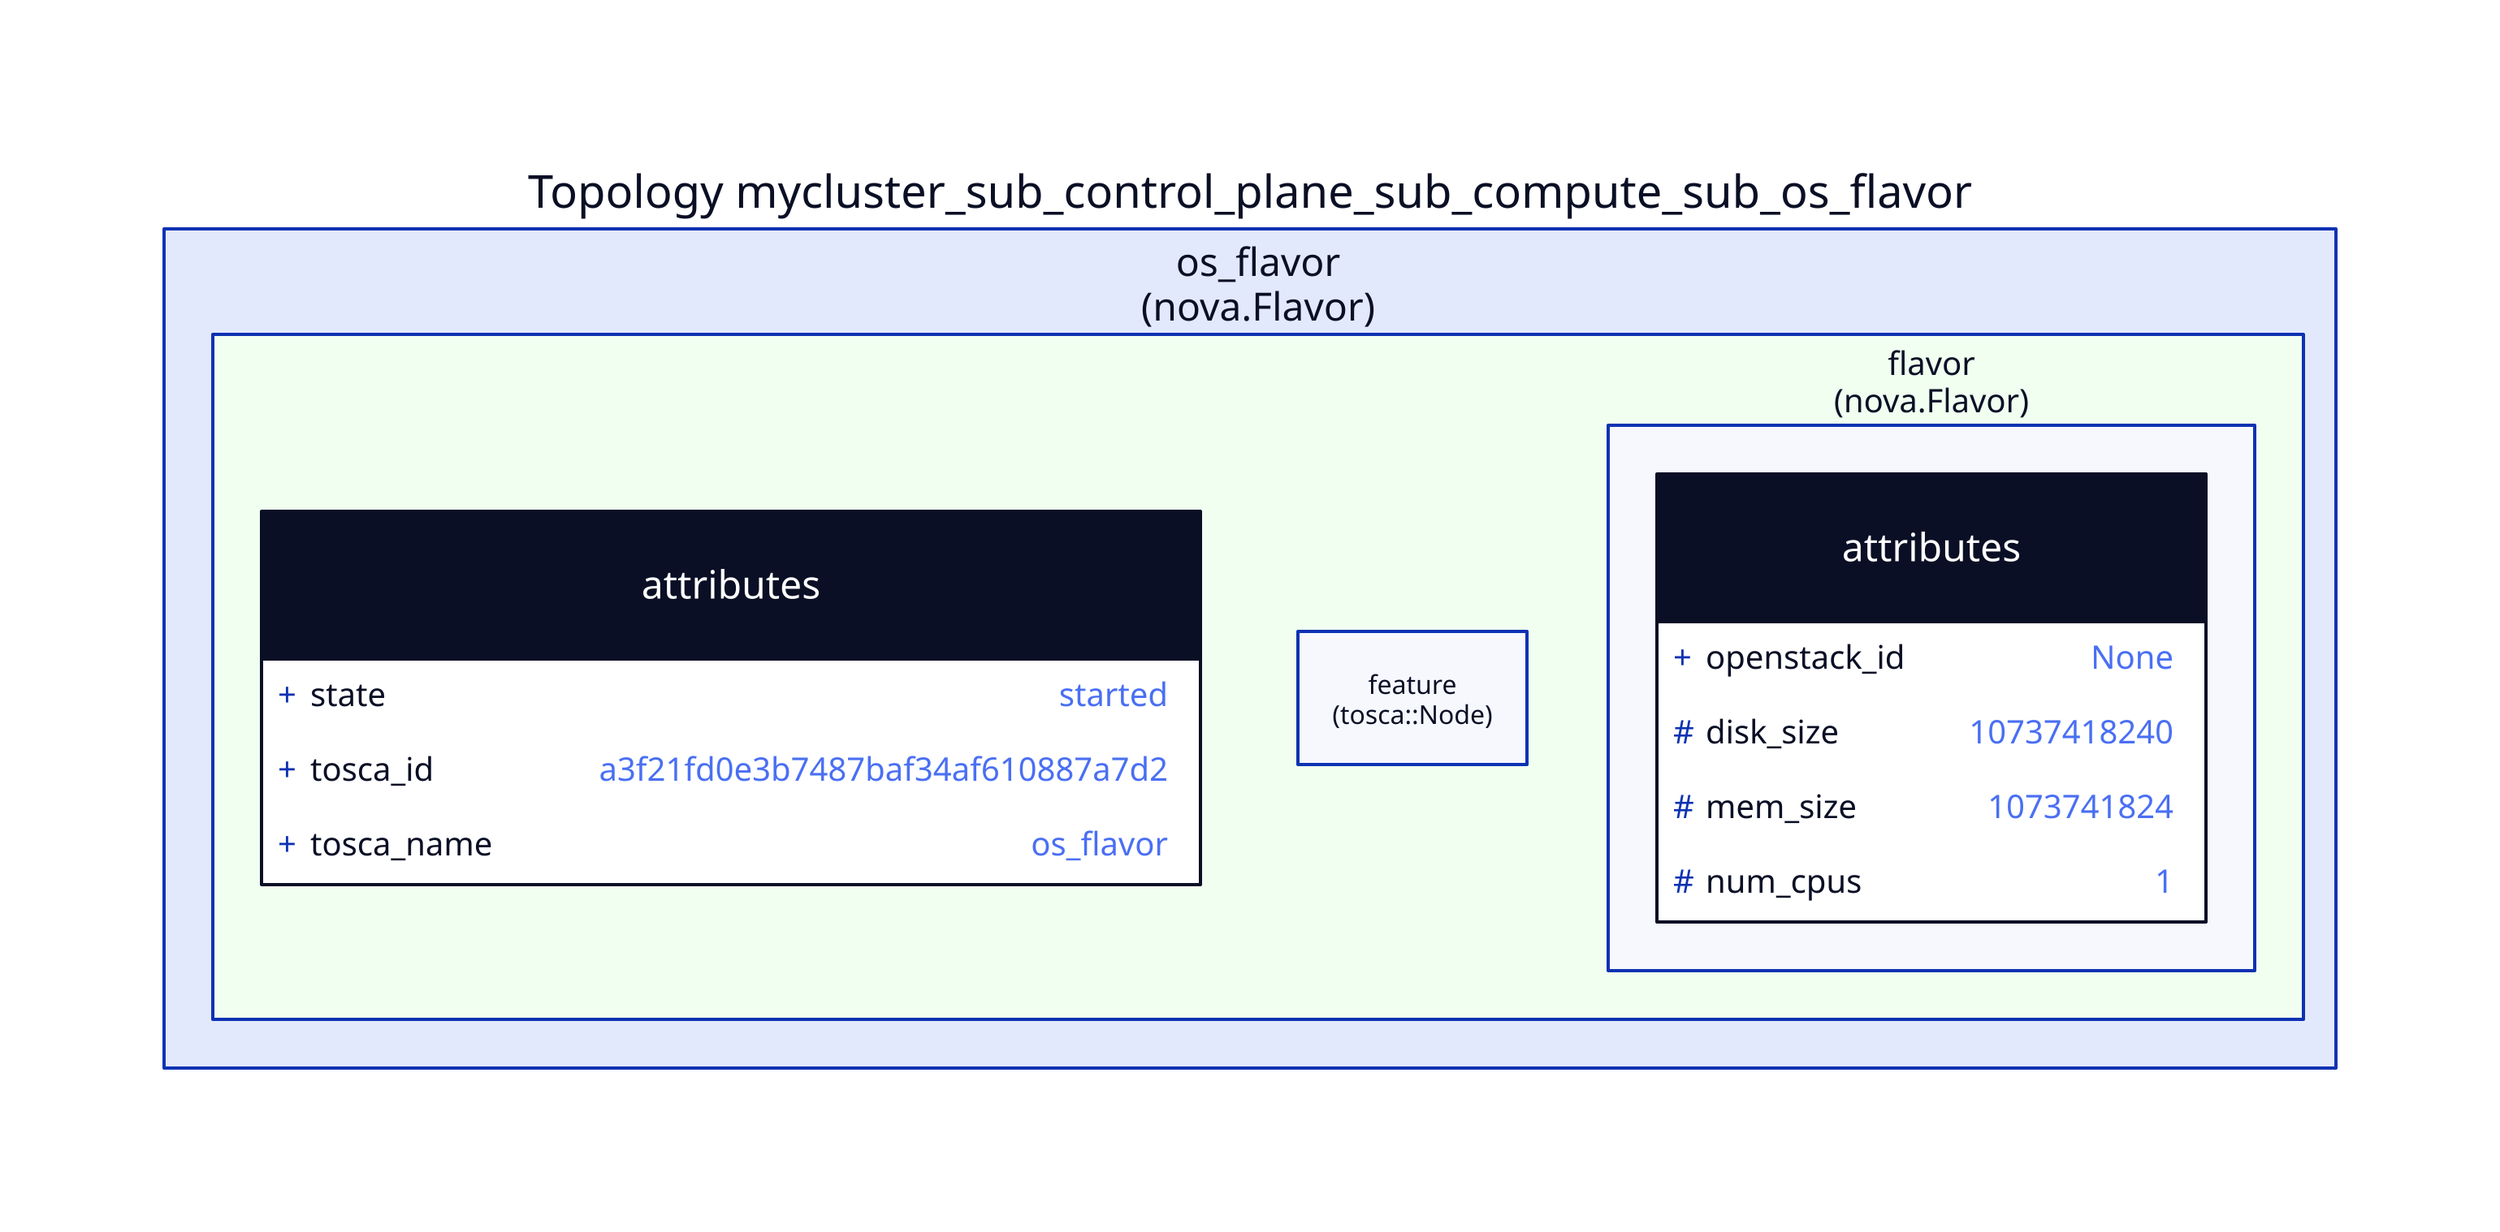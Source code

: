 
  mycluster_sub_control_plane_sub_compute_sub_os_flavor: "Topology mycluster_sub_control_plane_sub_compute_sub_os_flavor" {
  
  node_os_flavor: "os_flavor\n(nova.Flavor)" {
  
    style { fill: honeydew }
    
  attributes {
    shape: class
  
    +state: "started"
    
    +tosca_id: "a3f21fd0e3b7487baf34af610887a7d2"
    
    +tosca_name: "os_flavor"
    
  }
  
  feature: "feature\n(tosca::Node)" {
  
  }
  
  flavor: "flavor\n(nova.Flavor)" {
  
  attributes {
    shape: class
  
    +openstack_id: "None"
    
    \#disk_size: "10737418240"
    
    \#mem_size: "1073741824"
    
    \#num_cpus: "1"
    
  }
  
  }
  
  }
  
  }
  